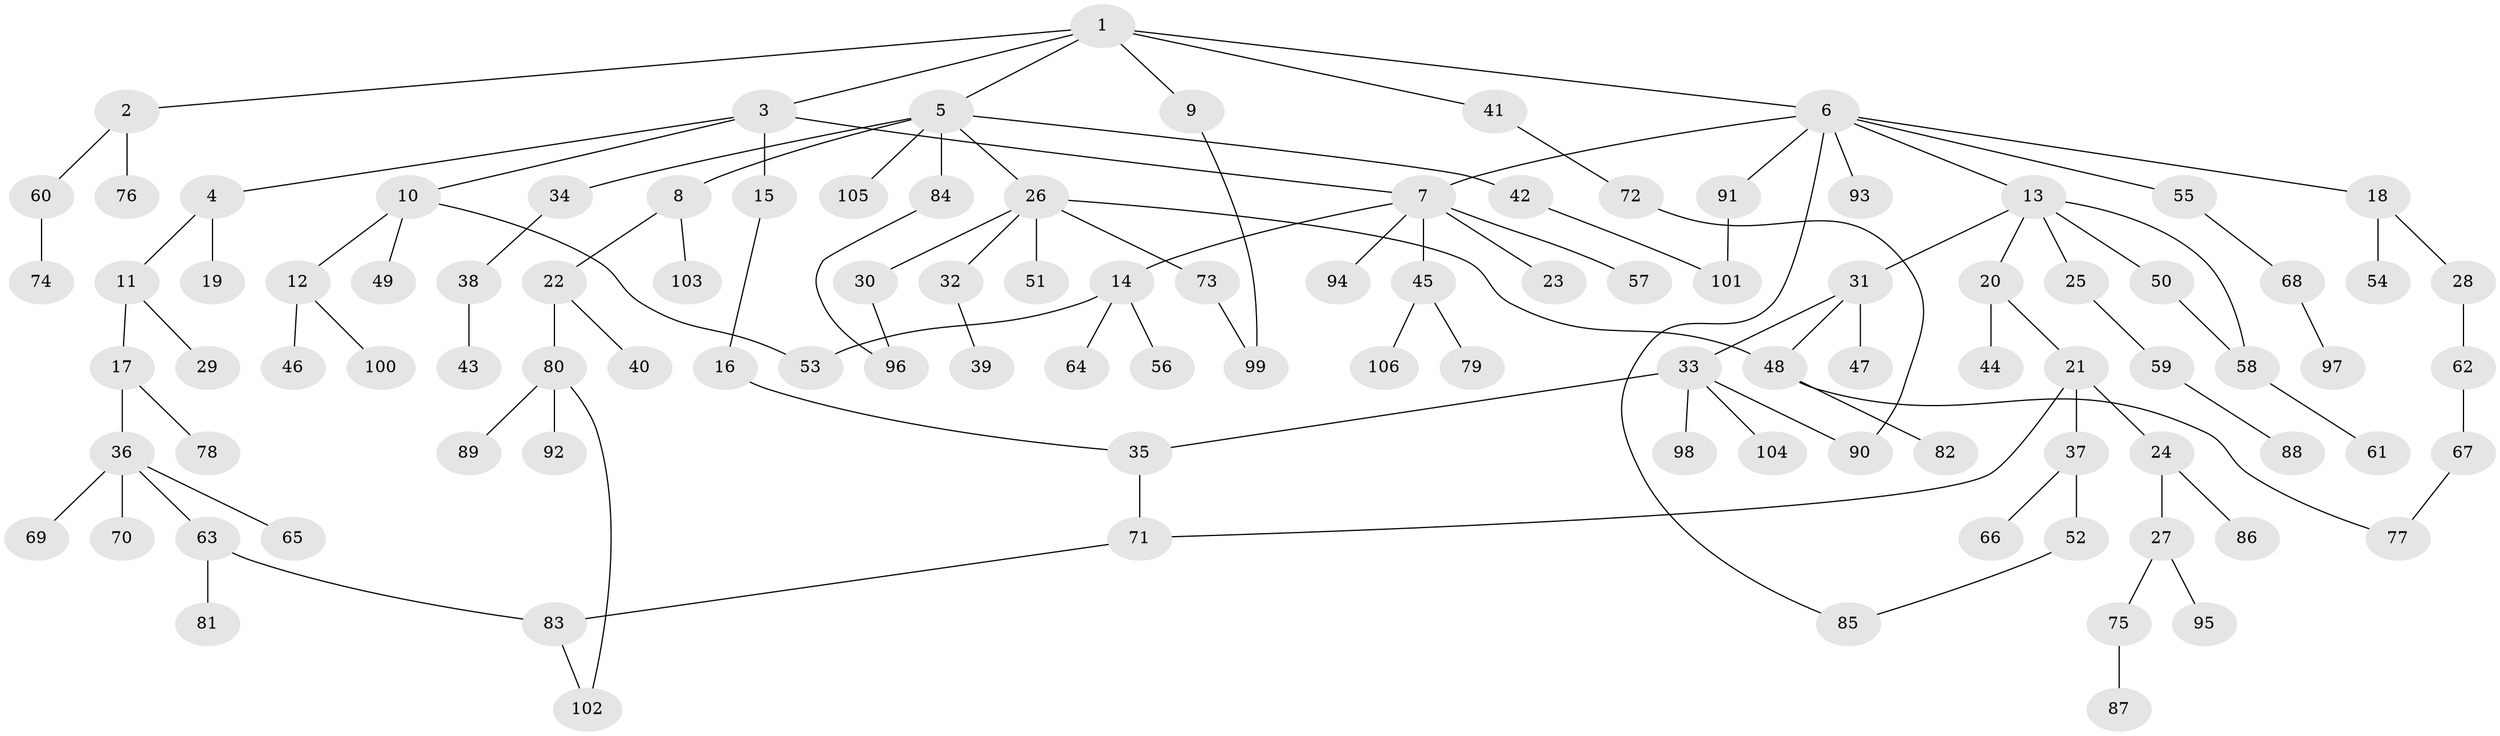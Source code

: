 // coarse degree distribution, {9: 0.028169014084507043, 2: 0.323943661971831, 4: 0.04225352112676056, 6: 0.07042253521126761, 3: 0.09859154929577464, 5: 0.028169014084507043, 1: 0.4084507042253521}
// Generated by graph-tools (version 1.1) at 2025/51/02/27/25 19:51:38]
// undirected, 106 vertices, 119 edges
graph export_dot {
graph [start="1"]
  node [color=gray90,style=filled];
  1;
  2;
  3;
  4;
  5;
  6;
  7;
  8;
  9;
  10;
  11;
  12;
  13;
  14;
  15;
  16;
  17;
  18;
  19;
  20;
  21;
  22;
  23;
  24;
  25;
  26;
  27;
  28;
  29;
  30;
  31;
  32;
  33;
  34;
  35;
  36;
  37;
  38;
  39;
  40;
  41;
  42;
  43;
  44;
  45;
  46;
  47;
  48;
  49;
  50;
  51;
  52;
  53;
  54;
  55;
  56;
  57;
  58;
  59;
  60;
  61;
  62;
  63;
  64;
  65;
  66;
  67;
  68;
  69;
  70;
  71;
  72;
  73;
  74;
  75;
  76;
  77;
  78;
  79;
  80;
  81;
  82;
  83;
  84;
  85;
  86;
  87;
  88;
  89;
  90;
  91;
  92;
  93;
  94;
  95;
  96;
  97;
  98;
  99;
  100;
  101;
  102;
  103;
  104;
  105;
  106;
  1 -- 2;
  1 -- 3;
  1 -- 5;
  1 -- 6;
  1 -- 9;
  1 -- 41;
  2 -- 60;
  2 -- 76;
  3 -- 4;
  3 -- 7;
  3 -- 10;
  3 -- 15;
  4 -- 11;
  4 -- 19;
  5 -- 8;
  5 -- 26;
  5 -- 34;
  5 -- 42;
  5 -- 84;
  5 -- 105;
  6 -- 13;
  6 -- 18;
  6 -- 55;
  6 -- 91;
  6 -- 93;
  6 -- 7;
  6 -- 85;
  7 -- 14;
  7 -- 23;
  7 -- 45;
  7 -- 57;
  7 -- 94;
  8 -- 22;
  8 -- 103;
  9 -- 99;
  10 -- 12;
  10 -- 49;
  10 -- 53;
  11 -- 17;
  11 -- 29;
  12 -- 46;
  12 -- 100;
  13 -- 20;
  13 -- 25;
  13 -- 31;
  13 -- 50;
  13 -- 58;
  14 -- 56;
  14 -- 64;
  14 -- 53;
  15 -- 16;
  16 -- 35;
  17 -- 36;
  17 -- 78;
  18 -- 28;
  18 -- 54;
  20 -- 21;
  20 -- 44;
  21 -- 24;
  21 -- 37;
  21 -- 71;
  22 -- 40;
  22 -- 80;
  24 -- 27;
  24 -- 86;
  25 -- 59;
  26 -- 30;
  26 -- 32;
  26 -- 51;
  26 -- 73;
  26 -- 48;
  27 -- 75;
  27 -- 95;
  28 -- 62;
  30 -- 96;
  31 -- 33;
  31 -- 47;
  31 -- 48;
  32 -- 39;
  33 -- 90;
  33 -- 98;
  33 -- 104;
  33 -- 35;
  34 -- 38;
  35 -- 71;
  36 -- 63;
  36 -- 65;
  36 -- 69;
  36 -- 70;
  37 -- 52;
  37 -- 66;
  38 -- 43;
  41 -- 72;
  42 -- 101;
  45 -- 79;
  45 -- 106;
  48 -- 82;
  48 -- 77;
  50 -- 58;
  52 -- 85;
  55 -- 68;
  58 -- 61;
  59 -- 88;
  60 -- 74;
  62 -- 67;
  63 -- 81;
  63 -- 83;
  67 -- 77;
  68 -- 97;
  71 -- 83;
  72 -- 90;
  73 -- 99;
  75 -- 87;
  80 -- 89;
  80 -- 92;
  80 -- 102;
  83 -- 102;
  84 -- 96;
  91 -- 101;
}
